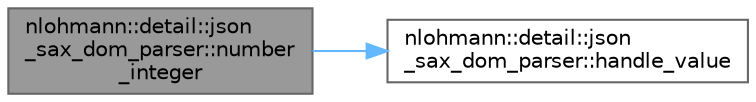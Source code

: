 digraph "nlohmann::detail::json_sax_dom_parser::number_integer"
{
 // LATEX_PDF_SIZE
  bgcolor="transparent";
  edge [fontname=Helvetica,fontsize=10,labelfontname=Helvetica,labelfontsize=10];
  node [fontname=Helvetica,fontsize=10,shape=box,height=0.2,width=0.4];
  rankdir="LR";
  Node1 [id="Node000001",label="nlohmann::detail::json\l_sax_dom_parser::number\l_integer",height=0.2,width=0.4,color="gray40", fillcolor="grey60", style="filled", fontcolor="black",tooltip=" "];
  Node1 -> Node2 [id="edge2_Node000001_Node000002",color="steelblue1",style="solid",tooltip=" "];
  Node2 [id="Node000002",label="nlohmann::detail::json\l_sax_dom_parser::handle_value",height=0.2,width=0.4,color="grey40", fillcolor="white", style="filled",URL="$classnlohmann_1_1detail_1_1json__sax__dom__parser.html#a7e85f4268a41583d533893c15873abdb",tooltip=" "];
}

